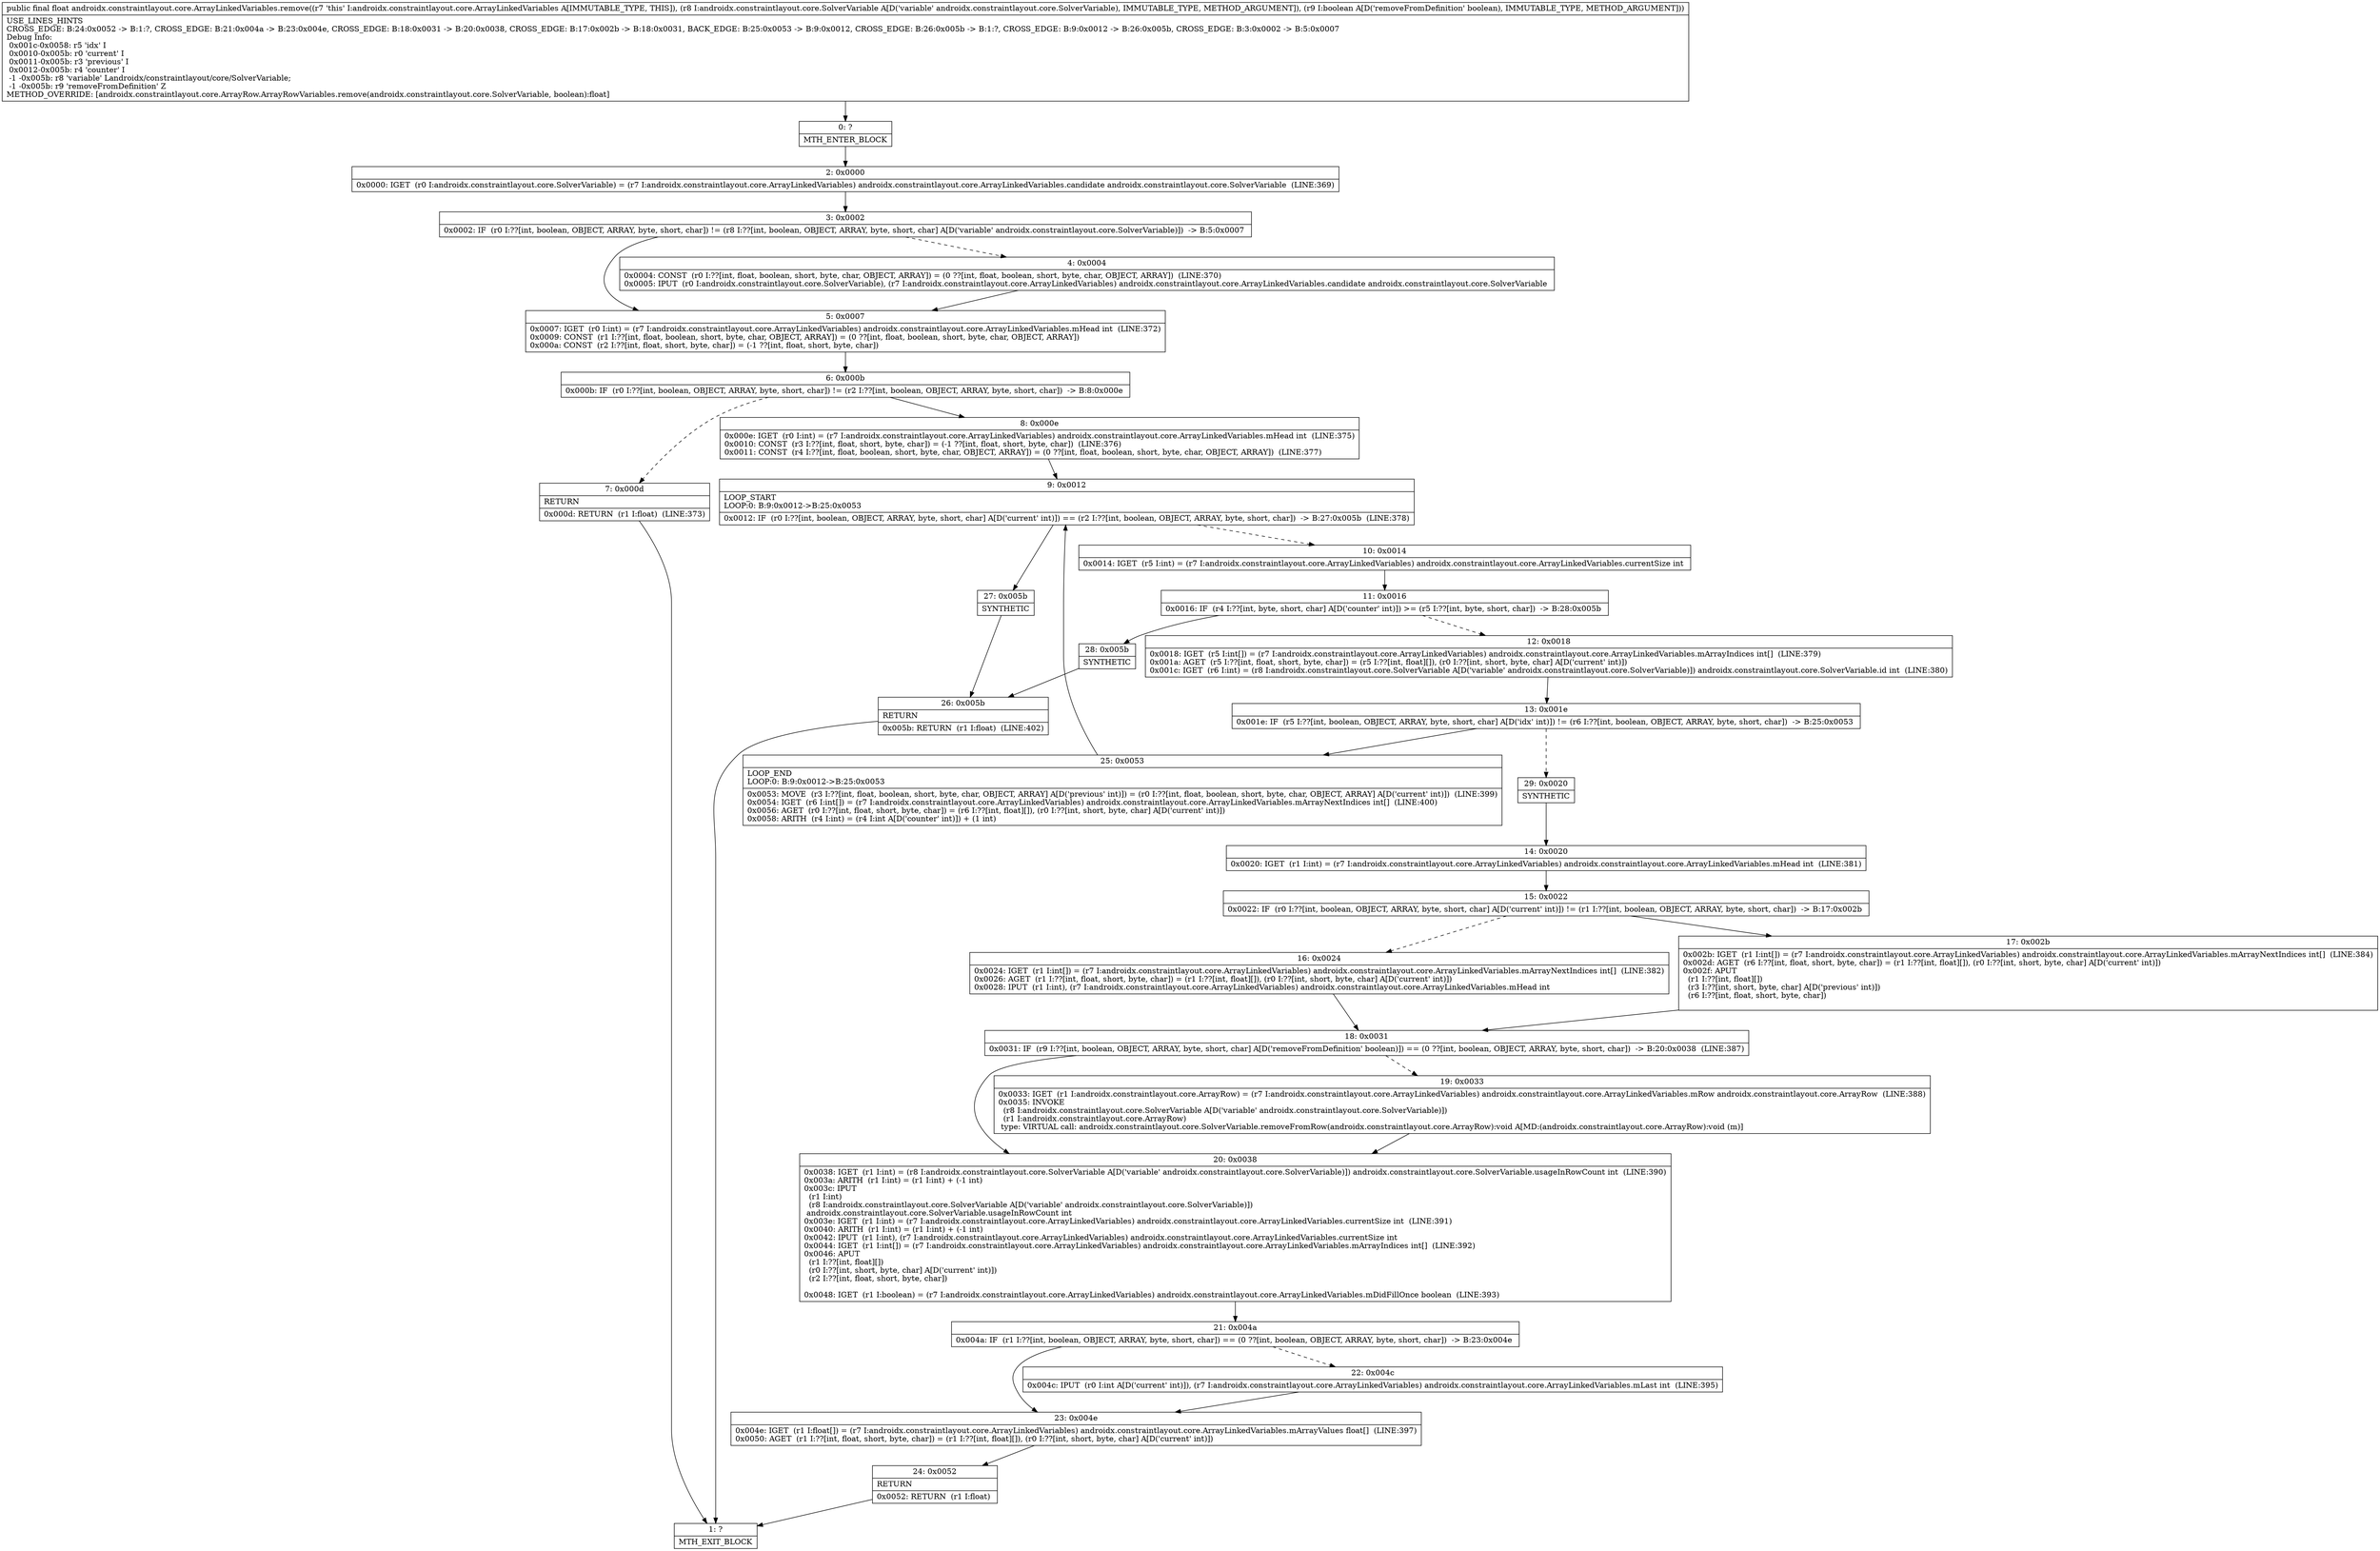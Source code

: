digraph "CFG forandroidx.constraintlayout.core.ArrayLinkedVariables.remove(Landroidx\/constraintlayout\/core\/SolverVariable;Z)F" {
Node_0 [shape=record,label="{0\:\ ?|MTH_ENTER_BLOCK\l}"];
Node_2 [shape=record,label="{2\:\ 0x0000|0x0000: IGET  (r0 I:androidx.constraintlayout.core.SolverVariable) = (r7 I:androidx.constraintlayout.core.ArrayLinkedVariables) androidx.constraintlayout.core.ArrayLinkedVariables.candidate androidx.constraintlayout.core.SolverVariable  (LINE:369)\l}"];
Node_3 [shape=record,label="{3\:\ 0x0002|0x0002: IF  (r0 I:??[int, boolean, OBJECT, ARRAY, byte, short, char]) != (r8 I:??[int, boolean, OBJECT, ARRAY, byte, short, char] A[D('variable' androidx.constraintlayout.core.SolverVariable)])  \-\> B:5:0x0007 \l}"];
Node_4 [shape=record,label="{4\:\ 0x0004|0x0004: CONST  (r0 I:??[int, float, boolean, short, byte, char, OBJECT, ARRAY]) = (0 ??[int, float, boolean, short, byte, char, OBJECT, ARRAY])  (LINE:370)\l0x0005: IPUT  (r0 I:androidx.constraintlayout.core.SolverVariable), (r7 I:androidx.constraintlayout.core.ArrayLinkedVariables) androidx.constraintlayout.core.ArrayLinkedVariables.candidate androidx.constraintlayout.core.SolverVariable \l}"];
Node_5 [shape=record,label="{5\:\ 0x0007|0x0007: IGET  (r0 I:int) = (r7 I:androidx.constraintlayout.core.ArrayLinkedVariables) androidx.constraintlayout.core.ArrayLinkedVariables.mHead int  (LINE:372)\l0x0009: CONST  (r1 I:??[int, float, boolean, short, byte, char, OBJECT, ARRAY]) = (0 ??[int, float, boolean, short, byte, char, OBJECT, ARRAY]) \l0x000a: CONST  (r2 I:??[int, float, short, byte, char]) = (\-1 ??[int, float, short, byte, char]) \l}"];
Node_6 [shape=record,label="{6\:\ 0x000b|0x000b: IF  (r0 I:??[int, boolean, OBJECT, ARRAY, byte, short, char]) != (r2 I:??[int, boolean, OBJECT, ARRAY, byte, short, char])  \-\> B:8:0x000e \l}"];
Node_7 [shape=record,label="{7\:\ 0x000d|RETURN\l|0x000d: RETURN  (r1 I:float)  (LINE:373)\l}"];
Node_1 [shape=record,label="{1\:\ ?|MTH_EXIT_BLOCK\l}"];
Node_8 [shape=record,label="{8\:\ 0x000e|0x000e: IGET  (r0 I:int) = (r7 I:androidx.constraintlayout.core.ArrayLinkedVariables) androidx.constraintlayout.core.ArrayLinkedVariables.mHead int  (LINE:375)\l0x0010: CONST  (r3 I:??[int, float, short, byte, char]) = (\-1 ??[int, float, short, byte, char])  (LINE:376)\l0x0011: CONST  (r4 I:??[int, float, boolean, short, byte, char, OBJECT, ARRAY]) = (0 ??[int, float, boolean, short, byte, char, OBJECT, ARRAY])  (LINE:377)\l}"];
Node_9 [shape=record,label="{9\:\ 0x0012|LOOP_START\lLOOP:0: B:9:0x0012\-\>B:25:0x0053\l|0x0012: IF  (r0 I:??[int, boolean, OBJECT, ARRAY, byte, short, char] A[D('current' int)]) == (r2 I:??[int, boolean, OBJECT, ARRAY, byte, short, char])  \-\> B:27:0x005b  (LINE:378)\l}"];
Node_10 [shape=record,label="{10\:\ 0x0014|0x0014: IGET  (r5 I:int) = (r7 I:androidx.constraintlayout.core.ArrayLinkedVariables) androidx.constraintlayout.core.ArrayLinkedVariables.currentSize int \l}"];
Node_11 [shape=record,label="{11\:\ 0x0016|0x0016: IF  (r4 I:??[int, byte, short, char] A[D('counter' int)]) \>= (r5 I:??[int, byte, short, char])  \-\> B:28:0x005b \l}"];
Node_12 [shape=record,label="{12\:\ 0x0018|0x0018: IGET  (r5 I:int[]) = (r7 I:androidx.constraintlayout.core.ArrayLinkedVariables) androidx.constraintlayout.core.ArrayLinkedVariables.mArrayIndices int[]  (LINE:379)\l0x001a: AGET  (r5 I:??[int, float, short, byte, char]) = (r5 I:??[int, float][]), (r0 I:??[int, short, byte, char] A[D('current' int)]) \l0x001c: IGET  (r6 I:int) = (r8 I:androidx.constraintlayout.core.SolverVariable A[D('variable' androidx.constraintlayout.core.SolverVariable)]) androidx.constraintlayout.core.SolverVariable.id int  (LINE:380)\l}"];
Node_13 [shape=record,label="{13\:\ 0x001e|0x001e: IF  (r5 I:??[int, boolean, OBJECT, ARRAY, byte, short, char] A[D('idx' int)]) != (r6 I:??[int, boolean, OBJECT, ARRAY, byte, short, char])  \-\> B:25:0x0053 \l}"];
Node_25 [shape=record,label="{25\:\ 0x0053|LOOP_END\lLOOP:0: B:9:0x0012\-\>B:25:0x0053\l|0x0053: MOVE  (r3 I:??[int, float, boolean, short, byte, char, OBJECT, ARRAY] A[D('previous' int)]) = (r0 I:??[int, float, boolean, short, byte, char, OBJECT, ARRAY] A[D('current' int)])  (LINE:399)\l0x0054: IGET  (r6 I:int[]) = (r7 I:androidx.constraintlayout.core.ArrayLinkedVariables) androidx.constraintlayout.core.ArrayLinkedVariables.mArrayNextIndices int[]  (LINE:400)\l0x0056: AGET  (r0 I:??[int, float, short, byte, char]) = (r6 I:??[int, float][]), (r0 I:??[int, short, byte, char] A[D('current' int)]) \l0x0058: ARITH  (r4 I:int) = (r4 I:int A[D('counter' int)]) + (1 int) \l}"];
Node_29 [shape=record,label="{29\:\ 0x0020|SYNTHETIC\l}"];
Node_14 [shape=record,label="{14\:\ 0x0020|0x0020: IGET  (r1 I:int) = (r7 I:androidx.constraintlayout.core.ArrayLinkedVariables) androidx.constraintlayout.core.ArrayLinkedVariables.mHead int  (LINE:381)\l}"];
Node_15 [shape=record,label="{15\:\ 0x0022|0x0022: IF  (r0 I:??[int, boolean, OBJECT, ARRAY, byte, short, char] A[D('current' int)]) != (r1 I:??[int, boolean, OBJECT, ARRAY, byte, short, char])  \-\> B:17:0x002b \l}"];
Node_16 [shape=record,label="{16\:\ 0x0024|0x0024: IGET  (r1 I:int[]) = (r7 I:androidx.constraintlayout.core.ArrayLinkedVariables) androidx.constraintlayout.core.ArrayLinkedVariables.mArrayNextIndices int[]  (LINE:382)\l0x0026: AGET  (r1 I:??[int, float, short, byte, char]) = (r1 I:??[int, float][]), (r0 I:??[int, short, byte, char] A[D('current' int)]) \l0x0028: IPUT  (r1 I:int), (r7 I:androidx.constraintlayout.core.ArrayLinkedVariables) androidx.constraintlayout.core.ArrayLinkedVariables.mHead int \l}"];
Node_18 [shape=record,label="{18\:\ 0x0031|0x0031: IF  (r9 I:??[int, boolean, OBJECT, ARRAY, byte, short, char] A[D('removeFromDefinition' boolean)]) == (0 ??[int, boolean, OBJECT, ARRAY, byte, short, char])  \-\> B:20:0x0038  (LINE:387)\l}"];
Node_19 [shape=record,label="{19\:\ 0x0033|0x0033: IGET  (r1 I:androidx.constraintlayout.core.ArrayRow) = (r7 I:androidx.constraintlayout.core.ArrayLinkedVariables) androidx.constraintlayout.core.ArrayLinkedVariables.mRow androidx.constraintlayout.core.ArrayRow  (LINE:388)\l0x0035: INVOKE  \l  (r8 I:androidx.constraintlayout.core.SolverVariable A[D('variable' androidx.constraintlayout.core.SolverVariable)])\l  (r1 I:androidx.constraintlayout.core.ArrayRow)\l type: VIRTUAL call: androidx.constraintlayout.core.SolverVariable.removeFromRow(androidx.constraintlayout.core.ArrayRow):void A[MD:(androidx.constraintlayout.core.ArrayRow):void (m)]\l}"];
Node_20 [shape=record,label="{20\:\ 0x0038|0x0038: IGET  (r1 I:int) = (r8 I:androidx.constraintlayout.core.SolverVariable A[D('variable' androidx.constraintlayout.core.SolverVariable)]) androidx.constraintlayout.core.SolverVariable.usageInRowCount int  (LINE:390)\l0x003a: ARITH  (r1 I:int) = (r1 I:int) + (\-1 int) \l0x003c: IPUT  \l  (r1 I:int)\l  (r8 I:androidx.constraintlayout.core.SolverVariable A[D('variable' androidx.constraintlayout.core.SolverVariable)])\l androidx.constraintlayout.core.SolverVariable.usageInRowCount int \l0x003e: IGET  (r1 I:int) = (r7 I:androidx.constraintlayout.core.ArrayLinkedVariables) androidx.constraintlayout.core.ArrayLinkedVariables.currentSize int  (LINE:391)\l0x0040: ARITH  (r1 I:int) = (r1 I:int) + (\-1 int) \l0x0042: IPUT  (r1 I:int), (r7 I:androidx.constraintlayout.core.ArrayLinkedVariables) androidx.constraintlayout.core.ArrayLinkedVariables.currentSize int \l0x0044: IGET  (r1 I:int[]) = (r7 I:androidx.constraintlayout.core.ArrayLinkedVariables) androidx.constraintlayout.core.ArrayLinkedVariables.mArrayIndices int[]  (LINE:392)\l0x0046: APUT  \l  (r1 I:??[int, float][])\l  (r0 I:??[int, short, byte, char] A[D('current' int)])\l  (r2 I:??[int, float, short, byte, char])\l \l0x0048: IGET  (r1 I:boolean) = (r7 I:androidx.constraintlayout.core.ArrayLinkedVariables) androidx.constraintlayout.core.ArrayLinkedVariables.mDidFillOnce boolean  (LINE:393)\l}"];
Node_21 [shape=record,label="{21\:\ 0x004a|0x004a: IF  (r1 I:??[int, boolean, OBJECT, ARRAY, byte, short, char]) == (0 ??[int, boolean, OBJECT, ARRAY, byte, short, char])  \-\> B:23:0x004e \l}"];
Node_22 [shape=record,label="{22\:\ 0x004c|0x004c: IPUT  (r0 I:int A[D('current' int)]), (r7 I:androidx.constraintlayout.core.ArrayLinkedVariables) androidx.constraintlayout.core.ArrayLinkedVariables.mLast int  (LINE:395)\l}"];
Node_23 [shape=record,label="{23\:\ 0x004e|0x004e: IGET  (r1 I:float[]) = (r7 I:androidx.constraintlayout.core.ArrayLinkedVariables) androidx.constraintlayout.core.ArrayLinkedVariables.mArrayValues float[]  (LINE:397)\l0x0050: AGET  (r1 I:??[int, float, short, byte, char]) = (r1 I:??[int, float][]), (r0 I:??[int, short, byte, char] A[D('current' int)]) \l}"];
Node_24 [shape=record,label="{24\:\ 0x0052|RETURN\l|0x0052: RETURN  (r1 I:float) \l}"];
Node_17 [shape=record,label="{17\:\ 0x002b|0x002b: IGET  (r1 I:int[]) = (r7 I:androidx.constraintlayout.core.ArrayLinkedVariables) androidx.constraintlayout.core.ArrayLinkedVariables.mArrayNextIndices int[]  (LINE:384)\l0x002d: AGET  (r6 I:??[int, float, short, byte, char]) = (r1 I:??[int, float][]), (r0 I:??[int, short, byte, char] A[D('current' int)]) \l0x002f: APUT  \l  (r1 I:??[int, float][])\l  (r3 I:??[int, short, byte, char] A[D('previous' int)])\l  (r6 I:??[int, float, short, byte, char])\l \l}"];
Node_28 [shape=record,label="{28\:\ 0x005b|SYNTHETIC\l}"];
Node_26 [shape=record,label="{26\:\ 0x005b|RETURN\l|0x005b: RETURN  (r1 I:float)  (LINE:402)\l}"];
Node_27 [shape=record,label="{27\:\ 0x005b|SYNTHETIC\l}"];
MethodNode[shape=record,label="{public final float androidx.constraintlayout.core.ArrayLinkedVariables.remove((r7 'this' I:androidx.constraintlayout.core.ArrayLinkedVariables A[IMMUTABLE_TYPE, THIS]), (r8 I:androidx.constraintlayout.core.SolverVariable A[D('variable' androidx.constraintlayout.core.SolverVariable), IMMUTABLE_TYPE, METHOD_ARGUMENT]), (r9 I:boolean A[D('removeFromDefinition' boolean), IMMUTABLE_TYPE, METHOD_ARGUMENT]))  | USE_LINES_HINTS\lCROSS_EDGE: B:24:0x0052 \-\> B:1:?, CROSS_EDGE: B:21:0x004a \-\> B:23:0x004e, CROSS_EDGE: B:18:0x0031 \-\> B:20:0x0038, CROSS_EDGE: B:17:0x002b \-\> B:18:0x0031, BACK_EDGE: B:25:0x0053 \-\> B:9:0x0012, CROSS_EDGE: B:26:0x005b \-\> B:1:?, CROSS_EDGE: B:9:0x0012 \-\> B:26:0x005b, CROSS_EDGE: B:3:0x0002 \-\> B:5:0x0007\lDebug Info:\l  0x001c\-0x0058: r5 'idx' I\l  0x0010\-0x005b: r0 'current' I\l  0x0011\-0x005b: r3 'previous' I\l  0x0012\-0x005b: r4 'counter' I\l  \-1 \-0x005b: r8 'variable' Landroidx\/constraintlayout\/core\/SolverVariable;\l  \-1 \-0x005b: r9 'removeFromDefinition' Z\lMETHOD_OVERRIDE: [androidx.constraintlayout.core.ArrayRow.ArrayRowVariables.remove(androidx.constraintlayout.core.SolverVariable, boolean):float]\l}"];
MethodNode -> Node_0;Node_0 -> Node_2;
Node_2 -> Node_3;
Node_3 -> Node_4[style=dashed];
Node_3 -> Node_5;
Node_4 -> Node_5;
Node_5 -> Node_6;
Node_6 -> Node_7[style=dashed];
Node_6 -> Node_8;
Node_7 -> Node_1;
Node_8 -> Node_9;
Node_9 -> Node_10[style=dashed];
Node_9 -> Node_27;
Node_10 -> Node_11;
Node_11 -> Node_12[style=dashed];
Node_11 -> Node_28;
Node_12 -> Node_13;
Node_13 -> Node_25;
Node_13 -> Node_29[style=dashed];
Node_25 -> Node_9;
Node_29 -> Node_14;
Node_14 -> Node_15;
Node_15 -> Node_16[style=dashed];
Node_15 -> Node_17;
Node_16 -> Node_18;
Node_18 -> Node_19[style=dashed];
Node_18 -> Node_20;
Node_19 -> Node_20;
Node_20 -> Node_21;
Node_21 -> Node_22[style=dashed];
Node_21 -> Node_23;
Node_22 -> Node_23;
Node_23 -> Node_24;
Node_24 -> Node_1;
Node_17 -> Node_18;
Node_28 -> Node_26;
Node_26 -> Node_1;
Node_27 -> Node_26;
}

